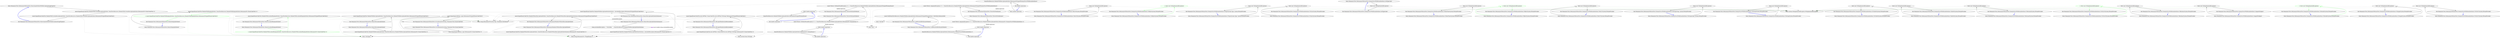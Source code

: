 digraph  {
m3_37 [cluster="Humanizer.Tests.DehumanizeToEnumTests.HonorsAnyAttributeWithDescriptionStringProperty()", file="DateHumanizeTests.cs", label="Entry Humanizer.Tests.DehumanizeToEnumTests.HonorsAnyAttributeWithDescriptionStringProperty()", span="43-43"];
m3_39 [cluster="Humanizer.Tests.DehumanizeToEnumTests.HonorsAnyAttributeWithDescriptionStringProperty()", file="DateHumanizeTests.cs", label="Assert.Equal(EnumUnderTest.MemberWithCustomDescriptionAttribute, EnumTestsResources.MemberWithCustomDescriptionAttribute.DehumanizeTo(typeof(EnumUnderTest)))", span="46-46"];
m3_38 [cluster="Humanizer.Tests.DehumanizeToEnumTests.HonorsAnyAttributeWithDescriptionStringProperty()", file="DateHumanizeTests.cs", label="Assert.Equal(EnumUnderTest.MemberWithCustomDescriptionAttribute, EnumTestsResources.MemberWithCustomDescriptionAttribute.DehumanizeTo<EnumUnderTest>())", span="45-45"];
m3_40 [cluster="Humanizer.Tests.DehumanizeToEnumTests.HonorsAnyAttributeWithDescriptionStringProperty()", file="DateHumanizeTests.cs", label="Exit Humanizer.Tests.DehumanizeToEnumTests.HonorsAnyAttributeWithDescriptionStringProperty()", span="43-43"];
m3_31 [cluster="Unk.Equal", file="DateHumanizeTests.cs", label="Entry Unk.Equal", span=""];
m3_69 [cluster="Humanizer.Tests.DehumanizeToEnumTests.DummyStructWithEnumInterfaces.GetTypeCode()", file="DateHumanizeTests.cs", label="Entry Humanizer.Tests.DehumanizeToEnumTests.DummyStructWithEnumInterfaces.GetTypeCode()", span="99-99"];
m3_70 [cluster="Humanizer.Tests.DehumanizeToEnumTests.DummyStructWithEnumInterfaces.GetTypeCode()", file="DateHumanizeTests.cs", label="throw new NotImplementedException();", span="101-101"];
m3_71 [cluster="Humanizer.Tests.DehumanizeToEnumTests.DummyStructWithEnumInterfaces.GetTypeCode()", file="DateHumanizeTests.cs", label="Exit Humanizer.Tests.DehumanizeToEnumTests.DummyStructWithEnumInterfaces.GetTypeCode()", span="99-99"];
m3_41 [cluster="Humanizer.Tests.DehumanizeToEnumTests.DehumanizeMembersWithoutDescriptionAttribute()", file="DateHumanizeTests.cs", label="Entry Humanizer.Tests.DehumanizeToEnumTests.DehumanizeMembersWithoutDescriptionAttribute()", span="50-50"];
m3_43 [cluster="Humanizer.Tests.DehumanizeToEnumTests.DehumanizeMembersWithoutDescriptionAttribute()", file="DateHumanizeTests.cs", label="Assert.Equal(EnumUnderTest.MemberWithoutDescriptionAttribute, EnumTestsResources.MemberWithoutDescriptionAttributeSentence.DehumanizeTo(typeof(EnumUnderTest)))", span="53-53"];
m3_42 [cluster="Humanizer.Tests.DehumanizeToEnumTests.DehumanizeMembersWithoutDescriptionAttribute()", file="DateHumanizeTests.cs", label="Assert.Equal(EnumUnderTest.MemberWithoutDescriptionAttribute, EnumTestsResources.MemberWithoutDescriptionAttributeSentence.DehumanizeTo<EnumUnderTest>())", span="52-52"];
m3_44 [cluster="Humanizer.Tests.DehumanizeToEnumTests.DehumanizeMembersWithoutDescriptionAttribute()", file="DateHumanizeTests.cs", label="Exit Humanizer.Tests.DehumanizeToEnumTests.DehumanizeMembersWithoutDescriptionAttribute()", span="50-50"];
m3_0 [cluster="Humanizer.Tests.DehumanizeToEnumTests.ThrowsForNonEnums()", file="DateHumanizeTests.cs", label="Entry Humanizer.Tests.DehumanizeToEnumTests.ThrowsForNonEnums()", span="8-8"];
m3_2 [cluster="Humanizer.Tests.DehumanizeToEnumTests.ThrowsForNonEnums()", file="DateHumanizeTests.cs", label="Assert.Throws<ArgumentException>(() => EnumTestsResources.MemberWithDescriptionAttribute.DehumanizeTo(typeof(DummyStructWithEnumInterfaces)))", span="11-11"];
m3_1 [cluster="Humanizer.Tests.DehumanizeToEnumTests.ThrowsForNonEnums()", file="DateHumanizeTests.cs", label="Assert.Throws<ArgumentException>(() => EnumTestsResources.MemberWithDescriptionAttribute.DehumanizeTo<DummyStructWithEnumInterfaces>())", span="10-10"];
m3_3 [cluster="Humanizer.Tests.DehumanizeToEnumTests.ThrowsForNonEnums()", file="DateHumanizeTests.cs", label="Exit Humanizer.Tests.DehumanizeToEnumTests.ThrowsForNonEnums()", span="8-8"];
m3_84 [cluster="Humanizer.Tests.DehumanizeToEnumTests.DummyStructWithEnumInterfaces.ToInt16(System.IFormatProvider)", file="DateHumanizeTests.cs", label="Entry Humanizer.Tests.DehumanizeToEnumTests.DummyStructWithEnumInterfaces.ToInt16(System.IFormatProvider)", span="124-124"];
m3_85 [cluster="Humanizer.Tests.DehumanizeToEnumTests.DummyStructWithEnumInterfaces.ToInt16(System.IFormatProvider)", file="DateHumanizeTests.cs", label="throw new NotImplementedException();", span="126-126"];
m3_86 [cluster="Humanizer.Tests.DehumanizeToEnumTests.DummyStructWithEnumInterfaces.ToInt16(System.IFormatProvider)", file="DateHumanizeTests.cs", label="Exit Humanizer.Tests.DehumanizeToEnumTests.DummyStructWithEnumInterfaces.ToInt16(System.IFormatProvider)", span="124-124"];
m3_4 [cluster="Unk.>", file="DateHumanizeTests.cs", label="Entry Unk.>", span=""];
m3_54 [cluster="Humanizer.Tests.DehumanizeToEnumTests.HonorsDisplayAttribute()", file="DateHumanizeTests.cs", label="Entry Humanizer.Tests.DehumanizeToEnumTests.HonorsDisplayAttribute()", span="74-74"];
m3_56 [cluster="Humanizer.Tests.DehumanizeToEnumTests.HonorsDisplayAttribute()", color=green, community=0, file="DateHumanizeTests.cs", label="-1: Assert.Equal(EnumUnderTest.MemberWithDisplayAttribute, EnumTestsResources.MemberWithDisplayAttribute.DehumanizeTo(typeof(EnumUnderTest)))", span="77-77"];
m3_55 [cluster="Humanizer.Tests.DehumanizeToEnumTests.HonorsDisplayAttribute()", file="DateHumanizeTests.cs", label="Assert.Equal(EnumUnderTest.MemberWithDisplayAttribute, EnumTestsResources.MemberWithDisplayAttribute.DehumanizeTo<EnumUnderTest>())", span="76-76"];
m3_57 [cluster="Humanizer.Tests.DehumanizeToEnumTests.HonorsDisplayAttribute()", file="DateHumanizeTests.cs", label="Exit Humanizer.Tests.DehumanizeToEnumTests.HonorsDisplayAttribute()", span="74-74"];
m3_53 [cluster="System.Enum.ToString()", file="DateHumanizeTests.cs", label="Entry System.Enum.ToString()", span="0-0"];
m3_23 [cluster="Humanizer.Tests.DehumanizeToEnumTests.CanReturnNullForEnumNoMatch()", file="DateHumanizeTests.cs", label="Entry Humanizer.Tests.DehumanizeToEnumTests.CanReturnNullForEnumNoMatch()", span="22-22"];
m3_24 [cluster="Humanizer.Tests.DehumanizeToEnumTests.CanReturnNullForEnumNoMatch()", file="DateHumanizeTests.cs", label="Assert.Null(EnumTestsResources.MemberWithDescriptionAttribute.DehumanizeTo(typeof(DummyEnum), OnNoMatch.ReturnsNull))", span="24-24"];
m3_25 [cluster="Humanizer.Tests.DehumanizeToEnumTests.CanReturnNullForEnumNoMatch()", file="DateHumanizeTests.cs", label="Exit Humanizer.Tests.DehumanizeToEnumTests.CanReturnNullForEnumNoMatch()", span="22-22"];
m3_78 [cluster="Humanizer.Tests.DehumanizeToEnumTests.DummyStructWithEnumInterfaces.ToSByte(System.IFormatProvider)", file="DateHumanizeTests.cs", label="Entry Humanizer.Tests.DehumanizeToEnumTests.DummyStructWithEnumInterfaces.ToSByte(System.IFormatProvider)", span="114-114"];
m3_79 [cluster="Humanizer.Tests.DehumanizeToEnumTests.DummyStructWithEnumInterfaces.ToSByte(System.IFormatProvider)", color=green, community=0, file="DateHumanizeTests.cs", label="-1: throw new NotImplementedException();", span="116-116"];
m3_80 [cluster="Humanizer.Tests.DehumanizeToEnumTests.DummyStructWithEnumInterfaces.ToSByte(System.IFormatProvider)", file="DateHumanizeTests.cs", label="Exit Humanizer.Tests.DehumanizeToEnumTests.DummyStructWithEnumInterfaces.ToSByte(System.IFormatProvider)", span="114-114"];
m3_8 [cluster="string.DehumanizeTo<TTargetEnum>()", file="DateHumanizeTests.cs", label="Entry string.DehumanizeTo<TTargetEnum>()", span="18-18"];
m3_65 [cluster="System.NotImplementedException.NotImplementedException()", file="DateHumanizeTests.cs", label="Entry System.NotImplementedException.NotImplementedException()", span="0-0"];
m3_117 [cluster="Humanizer.Tests.DehumanizeToEnumTests.DummyStructWithEnumInterfaces.ToType(System.Type, System.IFormatProvider)", file="DateHumanizeTests.cs", label="Entry Humanizer.Tests.DehumanizeToEnumTests.DummyStructWithEnumInterfaces.ToType(System.Type, System.IFormatProvider)", span="179-179"];
m3_118 [cluster="Humanizer.Tests.DehumanizeToEnumTests.DummyStructWithEnumInterfaces.ToType(System.Type, System.IFormatProvider)", file="DateHumanizeTests.cs", label="throw new NotImplementedException();", span="181-181"];
m3_119 [cluster="Humanizer.Tests.DehumanizeToEnumTests.DummyStructWithEnumInterfaces.ToType(System.Type, System.IFormatProvider)", file="DateHumanizeTests.cs", label="Exit Humanizer.Tests.DehumanizeToEnumTests.DummyStructWithEnumInterfaces.ToType(System.Type, System.IFormatProvider)", span="179-179"];
m3_75 [cluster="Humanizer.Tests.DehumanizeToEnumTests.DummyStructWithEnumInterfaces.ToChar(System.IFormatProvider)", file="DateHumanizeTests.cs", label="Entry Humanizer.Tests.DehumanizeToEnumTests.DummyStructWithEnumInterfaces.ToChar(System.IFormatProvider)", span="109-109"];
m3_76 [cluster="Humanizer.Tests.DehumanizeToEnumTests.DummyStructWithEnumInterfaces.ToChar(System.IFormatProvider)", file="DateHumanizeTests.cs", label="throw new NotImplementedException();", span="111-111"];
m3_77 [cluster="Humanizer.Tests.DehumanizeToEnumTests.DummyStructWithEnumInterfaces.ToChar(System.IFormatProvider)", file="DateHumanizeTests.cs", label="Exit Humanizer.Tests.DehumanizeToEnumTests.DummyStructWithEnumInterfaces.ToChar(System.IFormatProvider)", span="109-109"];
m3_111 [cluster="Humanizer.Tests.DehumanizeToEnumTests.DummyStructWithEnumInterfaces.ToDateTime(System.IFormatProvider)", file="DateHumanizeTests.cs", label="Entry Humanizer.Tests.DehumanizeToEnumTests.DummyStructWithEnumInterfaces.ToDateTime(System.IFormatProvider)", span="169-169"];
m3_112 [cluster="Humanizer.Tests.DehumanizeToEnumTests.DummyStructWithEnumInterfaces.ToDateTime(System.IFormatProvider)", file="DateHumanizeTests.cs", label="throw new NotImplementedException();", span="171-171"];
m3_113 [cluster="Humanizer.Tests.DehumanizeToEnumTests.DummyStructWithEnumInterfaces.ToDateTime(System.IFormatProvider)", file="DateHumanizeTests.cs", label="Exit Humanizer.Tests.DehumanizeToEnumTests.DummyStructWithEnumInterfaces.ToDateTime(System.IFormatProvider)", span="169-169"];
m3_81 [cluster="Humanizer.Tests.DehumanizeToEnumTests.DummyStructWithEnumInterfaces.ToByte(System.IFormatProvider)", file="DateHumanizeTests.cs", label="Entry Humanizer.Tests.DehumanizeToEnumTests.DummyStructWithEnumInterfaces.ToByte(System.IFormatProvider)", span="119-119"];
m3_82 [cluster="Humanizer.Tests.DehumanizeToEnumTests.DummyStructWithEnumInterfaces.ToByte(System.IFormatProvider)", color=green, community=0, file="DateHumanizeTests.cs", label="-1: throw new NotImplementedException();", span="121-121"];
m3_83 [cluster="Humanizer.Tests.DehumanizeToEnumTests.DummyStructWithEnumInterfaces.ToByte(System.IFormatProvider)", file="DateHumanizeTests.cs", label="Exit Humanizer.Tests.DehumanizeToEnumTests.DummyStructWithEnumInterfaces.ToByte(System.IFormatProvider)", span="119-119"];
m3_27 [cluster="Humanizer.Tests.DehumanizeToEnumTests.HonorsDescriptionAttribute()", file="DateHumanizeTests.cs", label="Entry Humanizer.Tests.DehumanizeToEnumTests.HonorsDescriptionAttribute()", span="28-28"];
m3_29 [cluster="Humanizer.Tests.DehumanizeToEnumTests.HonorsDescriptionAttribute()", file="DateHumanizeTests.cs", label="Assert.Equal(EnumUnderTest.MemberWithDescriptionAttribute, EnumTestsResources.MemberWithDescriptionAttribute.DehumanizeTo(typeof(EnumUnderTest)))", span="31-31"];
m3_28 [cluster="Humanizer.Tests.DehumanizeToEnumTests.HonorsDescriptionAttribute()", file="DateHumanizeTests.cs", label="Assert.Equal(EnumUnderTest.MemberWithDescriptionAttribute, EnumTestsResources.MemberWithDescriptionAttribute.DehumanizeTo<EnumUnderTest>())", span="30-30"];
m3_30 [cluster="Humanizer.Tests.DehumanizeToEnumTests.HonorsDescriptionAttribute()", file="DateHumanizeTests.cs", label="Exit Humanizer.Tests.DehumanizeToEnumTests.HonorsDescriptionAttribute()", span="28-28"];
m3_32 [cluster="Humanizer.Tests.DehumanizeToEnumTests.HonorsDescriptionAttributeSubclasses()", file="DateHumanizeTests.cs", label="Entry Humanizer.Tests.DehumanizeToEnumTests.HonorsDescriptionAttributeSubclasses()", span="35-35"];
m3_35 [cluster="Humanizer.Tests.DehumanizeToEnumTests.HonorsDescriptionAttributeSubclasses()", file="DateHumanizeTests.cs", label="Assert.Equal(EnumUnderTest.MemberWithDescriptionAttributeSubclass, calculatedDescription.DehumanizeTo(typeof(EnumUnderTest)))", span="39-39"];
m3_34 [cluster="Humanizer.Tests.DehumanizeToEnumTests.HonorsDescriptionAttributeSubclasses()", file="DateHumanizeTests.cs", label="Assert.Equal(EnumUnderTest.MemberWithDescriptionAttributeSubclass, calculatedDescription.DehumanizeTo<EnumUnderTest>())", span="38-38"];
m3_33 [cluster="Humanizer.Tests.DehumanizeToEnumTests.HonorsDescriptionAttributeSubclasses()", file="DateHumanizeTests.cs", label="string calculatedDescription = ''Overridden '' + EnumTestsResources.MemberWithDescriptionAttributeSubclass", span="37-37"];
m3_36 [cluster="Humanizer.Tests.DehumanizeToEnumTests.HonorsDescriptionAttributeSubclasses()", file="DateHumanizeTests.cs", label="Exit Humanizer.Tests.DehumanizeToEnumTests.HonorsDescriptionAttributeSubclasses()", span="35-35"];
m3_90 [cluster="Humanizer.Tests.DehumanizeToEnumTests.DummyStructWithEnumInterfaces.ToInt32(System.IFormatProvider)", file="DateHumanizeTests.cs", label="Entry Humanizer.Tests.DehumanizeToEnumTests.DummyStructWithEnumInterfaces.ToInt32(System.IFormatProvider)", span="134-134"];
m3_91 [cluster="Humanizer.Tests.DehumanizeToEnumTests.DummyStructWithEnumInterfaces.ToInt32(System.IFormatProvider)", file="DateHumanizeTests.cs", label="throw new NotImplementedException();", span="136-136"];
m3_92 [cluster="Humanizer.Tests.DehumanizeToEnumTests.DummyStructWithEnumInterfaces.ToInt32(System.IFormatProvider)", file="DateHumanizeTests.cs", label="Exit Humanizer.Tests.DehumanizeToEnumTests.DummyStructWithEnumInterfaces.ToInt32(System.IFormatProvider)", span="134-134"];
m3_66 [cluster="Humanizer.Tests.DehumanizeToEnumTests.DummyStructWithEnumInterfaces.ToString(string, System.IFormatProvider)", file="DateHumanizeTests.cs", label="Entry Humanizer.Tests.DehumanizeToEnumTests.DummyStructWithEnumInterfaces.ToString(string, System.IFormatProvider)", span="94-94"];
m3_67 [cluster="Humanizer.Tests.DehumanizeToEnumTests.DummyStructWithEnumInterfaces.ToString(string, System.IFormatProvider)", file="DateHumanizeTests.cs", label="throw new NotImplementedException();", span="96-96"];
m3_68 [cluster="Humanizer.Tests.DehumanizeToEnumTests.DummyStructWithEnumInterfaces.ToString(string, System.IFormatProvider)", file="DateHumanizeTests.cs", label="Exit Humanizer.Tests.DehumanizeToEnumTests.DummyStructWithEnumInterfaces.ToString(string, System.IFormatProvider)", span="94-94"];
m3_114 [cluster="Humanizer.Tests.DehumanizeToEnumTests.DummyStructWithEnumInterfaces.ToString(System.IFormatProvider)", file="DateHumanizeTests.cs", label="Entry Humanizer.Tests.DehumanizeToEnumTests.DummyStructWithEnumInterfaces.ToString(System.IFormatProvider)", span="174-174"];
m3_115 [cluster="Humanizer.Tests.DehumanizeToEnumTests.DummyStructWithEnumInterfaces.ToString(System.IFormatProvider)", file="DateHumanizeTests.cs", label="throw new NotImplementedException();", span="176-176"];
m3_116 [cluster="Humanizer.Tests.DehumanizeToEnumTests.DummyStructWithEnumInterfaces.ToString(System.IFormatProvider)", file="DateHumanizeTests.cs", label="Exit Humanizer.Tests.DehumanizeToEnumTests.DummyStructWithEnumInterfaces.ToString(System.IFormatProvider)", span="174-174"];
m3_12 [cluster="string.DehumanizeTo(System.Type, Humanizer.OnNoMatch)", file="DateHumanizeTests.cs", label="Entry string.DehumanizeTo(System.Type, Humanizer.OnNoMatch)", span="33-33"];
m3_26 [cluster="Unk.Null", file="DateHumanizeTests.cs", label="Entry Unk.Null", span=""];
m3_99 [cluster="Humanizer.Tests.DehumanizeToEnumTests.DummyStructWithEnumInterfaces.ToUInt64(System.IFormatProvider)", file="DateHumanizeTests.cs", label="Entry Humanizer.Tests.DehumanizeToEnumTests.DummyStructWithEnumInterfaces.ToUInt64(System.IFormatProvider)", span="149-149"];
m3_100 [cluster="Humanizer.Tests.DehumanizeToEnumTests.DummyStructWithEnumInterfaces.ToUInt64(System.IFormatProvider)", file="DateHumanizeTests.cs", label="throw new NotImplementedException();", span="151-151"];
m3_101 [cluster="Humanizer.Tests.DehumanizeToEnumTests.DummyStructWithEnumInterfaces.ToUInt64(System.IFormatProvider)", file="DateHumanizeTests.cs", label="Exit Humanizer.Tests.DehumanizeToEnumTests.DummyStructWithEnumInterfaces.ToUInt64(System.IFormatProvider)", span="149-149"];
m3_96 [cluster="Humanizer.Tests.DehumanizeToEnumTests.DummyStructWithEnumInterfaces.ToInt64(System.IFormatProvider)", file="DateHumanizeTests.cs", label="Entry Humanizer.Tests.DehumanizeToEnumTests.DummyStructWithEnumInterfaces.ToInt64(System.IFormatProvider)", span="144-144"];
m3_97 [cluster="Humanizer.Tests.DehumanizeToEnumTests.DummyStructWithEnumInterfaces.ToInt64(System.IFormatProvider)", file="DateHumanizeTests.cs", label="throw new NotImplementedException();", span="146-146"];
m3_98 [cluster="Humanizer.Tests.DehumanizeToEnumTests.DummyStructWithEnumInterfaces.ToInt64(System.IFormatProvider)", file="DateHumanizeTests.cs", label="Exit Humanizer.Tests.DehumanizeToEnumTests.DummyStructWithEnumInterfaces.ToInt64(System.IFormatProvider)", span="144-144"];
m3_13 [cluster="Humanizer.Tests.DehumanizeToEnumTests.ThrowsForEnumNoMatch()", file="DateHumanizeTests.cs", label="Entry Humanizer.Tests.DehumanizeToEnumTests.ThrowsForEnumNoMatch()", span="15-15"];
m3_15 [cluster="Humanizer.Tests.DehumanizeToEnumTests.ThrowsForEnumNoMatch()", file="DateHumanizeTests.cs", label="Assert.Throws<NoMatchFoundException>(() => EnumTestsResources.MemberWithDescriptionAttribute.DehumanizeTo(typeof(DummyEnum)))", span="18-18"];
m3_14 [cluster="Humanizer.Tests.DehumanizeToEnumTests.ThrowsForEnumNoMatch()", file="DateHumanizeTests.cs", label="Assert.Throws<NoMatchFoundException>(() => EnumTestsResources.MemberWithDescriptionAttribute.DehumanizeTo<DummyEnum>())", span="17-17"];
m3_16 [cluster="Humanizer.Tests.DehumanizeToEnumTests.ThrowsForEnumNoMatch()", file="DateHumanizeTests.cs", label="Exit Humanizer.Tests.DehumanizeToEnumTests.ThrowsForEnumNoMatch()", span="15-15"];
m3_108 [cluster="Humanizer.Tests.DehumanizeToEnumTests.DummyStructWithEnumInterfaces.ToDecimal(System.IFormatProvider)", file="DateHumanizeTests.cs", label="Entry Humanizer.Tests.DehumanizeToEnumTests.DummyStructWithEnumInterfaces.ToDecimal(System.IFormatProvider)", span="164-164"];
m3_109 [cluster="Humanizer.Tests.DehumanizeToEnumTests.DummyStructWithEnumInterfaces.ToDecimal(System.IFormatProvider)", file="DateHumanizeTests.cs", label="throw new NotImplementedException();", span="166-166"];
m3_110 [cluster="Humanizer.Tests.DehumanizeToEnumTests.DummyStructWithEnumInterfaces.ToDecimal(System.IFormatProvider)", file="DateHumanizeTests.cs", label="Exit Humanizer.Tests.DehumanizeToEnumTests.DummyStructWithEnumInterfaces.ToDecimal(System.IFormatProvider)", span="164-164"];
m3_17 [cluster="lambda expression", file="DateHumanizeTests.cs", label="Entry lambda expression", span="17-17"];
m3_10 [cluster="lambda expression", file="DateHumanizeTests.cs", label="EnumTestsResources.MemberWithDescriptionAttribute.DehumanizeTo(typeof(DummyStructWithEnumInterfaces))", span="11-11"];
m3_21 [cluster="lambda expression", file="DateHumanizeTests.cs", label="EnumTestsResources.MemberWithDescriptionAttribute.DehumanizeTo(typeof(DummyEnum))", span="18-18"];
m3_6 [cluster="lambda expression", file="DateHumanizeTests.cs", label="EnumTestsResources.MemberWithDescriptionAttribute.DehumanizeTo<DummyStructWithEnumInterfaces>()", span="10-10"];
m3_18 [cluster="lambda expression", file="DateHumanizeTests.cs", label="EnumTestsResources.MemberWithDescriptionAttribute.DehumanizeTo<DummyEnum>()", span="17-17"];
m3_9 [cluster="lambda expression", file="DateHumanizeTests.cs", label="Entry lambda expression", span="11-11"];
m3_11 [cluster="lambda expression", file="DateHumanizeTests.cs", label="Exit lambda expression", span="11-11"];
m3_20 [cluster="lambda expression", file="DateHumanizeTests.cs", label="Entry lambda expression", span="18-18"];
m3_22 [cluster="lambda expression", file="DateHumanizeTests.cs", label="Exit lambda expression", span="18-18"];
m3_5 [cluster="lambda expression", file="DateHumanizeTests.cs", label="Entry lambda expression", span="10-10"];
m3_7 [cluster="lambda expression", file="DateHumanizeTests.cs", label="Exit lambda expression", span="10-10"];
m3_19 [cluster="lambda expression", file="DateHumanizeTests.cs", label="Exit lambda expression", span="17-17"];
m3_49 [cluster="Humanizer.Tests.DehumanizeToEnumTests.AllCapitalMembersAreReturnedAsIs()", file="DateHumanizeTests.cs", label="Entry Humanizer.Tests.DehumanizeToEnumTests.AllCapitalMembersAreReturnedAsIs()", span="67-67"];
m3_51 [cluster="Humanizer.Tests.DehumanizeToEnumTests.AllCapitalMembersAreReturnedAsIs()", file="DateHumanizeTests.cs", label="Assert.Equal(EnumUnderTest.ALLCAPITALS, EnumUnderTest.ALLCAPITALS.ToString().DehumanizeTo(typeof(EnumUnderTest)))", span="70-70"];
m3_50 [cluster="Humanizer.Tests.DehumanizeToEnumTests.AllCapitalMembersAreReturnedAsIs()", file="DateHumanizeTests.cs", label="Assert.Equal(EnumUnderTest.ALLCAPITALS, EnumUnderTest.ALLCAPITALS.ToString().DehumanizeTo<EnumUnderTest>())", span="69-69"];
m3_52 [cluster="Humanizer.Tests.DehumanizeToEnumTests.AllCapitalMembersAreReturnedAsIs()", file="DateHumanizeTests.cs", label="Exit Humanizer.Tests.DehumanizeToEnumTests.AllCapitalMembersAreReturnedAsIs()", span="67-67"];
m3_87 [cluster="Humanizer.Tests.DehumanizeToEnumTests.DummyStructWithEnumInterfaces.ToUInt16(System.IFormatProvider)", file="DateHumanizeTests.cs", label="Entry Humanizer.Tests.DehumanizeToEnumTests.DummyStructWithEnumInterfaces.ToUInt16(System.IFormatProvider)", span="129-129"];
m3_88 [cluster="Humanizer.Tests.DehumanizeToEnumTests.DummyStructWithEnumInterfaces.ToUInt16(System.IFormatProvider)", color=green, community=0, file="DateHumanizeTests.cs", label="-1: throw new NotImplementedException();", span="131-131"];
m3_89 [cluster="Humanizer.Tests.DehumanizeToEnumTests.DummyStructWithEnumInterfaces.ToUInt16(System.IFormatProvider)", file="DateHumanizeTests.cs", label="Exit Humanizer.Tests.DehumanizeToEnumTests.DummyStructWithEnumInterfaces.ToUInt16(System.IFormatProvider)", span="129-129"];
m3_72 [cluster="Humanizer.Tests.DehumanizeToEnumTests.DummyStructWithEnumInterfaces.ToBoolean(System.IFormatProvider)", file="DateHumanizeTests.cs", label="Entry Humanizer.Tests.DehumanizeToEnumTests.DummyStructWithEnumInterfaces.ToBoolean(System.IFormatProvider)", span="104-104"];
m3_73 [cluster="Humanizer.Tests.DehumanizeToEnumTests.DummyStructWithEnumInterfaces.ToBoolean(System.IFormatProvider)", file="DateHumanizeTests.cs", label="throw new NotImplementedException();", span="106-106"];
m3_74 [cluster="Humanizer.Tests.DehumanizeToEnumTests.DummyStructWithEnumInterfaces.ToBoolean(System.IFormatProvider)", file="DateHumanizeTests.cs", label="Exit Humanizer.Tests.DehumanizeToEnumTests.DummyStructWithEnumInterfaces.ToBoolean(System.IFormatProvider)", span="104-104"];
m3_58 [cluster="Humanizer.Tests.DehumanizeToEnumTests.HonorsLocalizedDisplayAttribute()", file="DateHumanizeTests.cs", label="Entry Humanizer.Tests.DehumanizeToEnumTests.HonorsLocalizedDisplayAttribute()", span="81-81"];
m3_59 [cluster="Humanizer.Tests.DehumanizeToEnumTests.HonorsLocalizedDisplayAttribute()", color=green, community=0, file="DateHumanizeTests.cs", label="-1: Assert.Equal(EnumUnderTest.MemberWithLocalizedDisplayAttribute, EnumTestsResources.MemberWithLocalizedDisplayAttribute.DehumanizeTo<EnumUnderTest>())", span="83-83"];
m3_60 [cluster="Humanizer.Tests.DehumanizeToEnumTests.HonorsLocalizedDisplayAttribute()", file="DateHumanizeTests.cs", label="Assert.Equal(EnumUnderTest.MemberWithLocalizedDisplayAttribute, EnumTestsResources.MemberWithLocalizedDisplayAttribute.DehumanizeTo(typeof(EnumUnderTest)))", span="84-84"];
m3_61 [cluster="Humanizer.Tests.DehumanizeToEnumTests.HonorsLocalizedDisplayAttribute()", file="DateHumanizeTests.cs", label="Exit Humanizer.Tests.DehumanizeToEnumTests.HonorsLocalizedDisplayAttribute()", span="81-81"];
m3_62 [cluster="Humanizer.Tests.DehumanizeToEnumTests.DummyStructWithEnumInterfaces.CompareTo(object)", file="DateHumanizeTests.cs", label="Entry Humanizer.Tests.DehumanizeToEnumTests.DummyStructWithEnumInterfaces.CompareTo(object)", span="89-89"];
m3_63 [cluster="Humanizer.Tests.DehumanizeToEnumTests.DummyStructWithEnumInterfaces.CompareTo(object)", file="DateHumanizeTests.cs", label="throw new NotImplementedException();", span="91-91"];
m3_64 [cluster="Humanizer.Tests.DehumanizeToEnumTests.DummyStructWithEnumInterfaces.CompareTo(object)", file="DateHumanizeTests.cs", label="Exit Humanizer.Tests.DehumanizeToEnumTests.DummyStructWithEnumInterfaces.CompareTo(object)", span="89-89"];
m3_105 [cluster="Humanizer.Tests.DehumanizeToEnumTests.DummyStructWithEnumInterfaces.ToDouble(System.IFormatProvider)", file="DateHumanizeTests.cs", label="Entry Humanizer.Tests.DehumanizeToEnumTests.DummyStructWithEnumInterfaces.ToDouble(System.IFormatProvider)", span="159-159"];
m3_106 [cluster="Humanizer.Tests.DehumanizeToEnumTests.DummyStructWithEnumInterfaces.ToDouble(System.IFormatProvider)", color=green, community=0, file="DateHumanizeTests.cs", label="-1: throw new NotImplementedException();", span="161-161"];
m3_107 [cluster="Humanizer.Tests.DehumanizeToEnumTests.DummyStructWithEnumInterfaces.ToDouble(System.IFormatProvider)", file="DateHumanizeTests.cs", label="Exit Humanizer.Tests.DehumanizeToEnumTests.DummyStructWithEnumInterfaces.ToDouble(System.IFormatProvider)", span="159-159"];
m3_45 [cluster="Humanizer.Tests.DehumanizeToEnumTests.IsCaseInsensitive(string, Humanizer.Tests.EnumUnderTest)", file="DateHumanizeTests.cs", label="Entry Humanizer.Tests.DehumanizeToEnumTests.IsCaseInsensitive(string, Humanizer.Tests.EnumUnderTest)", span="60-60"];
m3_47 [cluster="Humanizer.Tests.DehumanizeToEnumTests.IsCaseInsensitive(string, Humanizer.Tests.EnumUnderTest)", file="DateHumanizeTests.cs", label="Assert.Equal(expectedEnum, input.DehumanizeTo(typeof(EnumUnderTest)))", span="63-63"];
m3_46 [cluster="Humanizer.Tests.DehumanizeToEnumTests.IsCaseInsensitive(string, Humanizer.Tests.EnumUnderTest)", file="DateHumanizeTests.cs", label="Assert.Equal(expectedEnum, input.DehumanizeTo<EnumUnderTest>())", span="62-62"];
m3_48 [cluster="Humanizer.Tests.DehumanizeToEnumTests.IsCaseInsensitive(string, Humanizer.Tests.EnumUnderTest)", file="DateHumanizeTests.cs", label="Exit Humanizer.Tests.DehumanizeToEnumTests.IsCaseInsensitive(string, Humanizer.Tests.EnumUnderTest)", span="60-60"];
m3_102 [cluster="Humanizer.Tests.DehumanizeToEnumTests.DummyStructWithEnumInterfaces.ToSingle(System.IFormatProvider)", file="DateHumanizeTests.cs", label="Entry Humanizer.Tests.DehumanizeToEnumTests.DummyStructWithEnumInterfaces.ToSingle(System.IFormatProvider)", span="154-154"];
m3_103 [cluster="Humanizer.Tests.DehumanizeToEnumTests.DummyStructWithEnumInterfaces.ToSingle(System.IFormatProvider)", file="DateHumanizeTests.cs", label="throw new NotImplementedException();", span="156-156"];
m3_104 [cluster="Humanizer.Tests.DehumanizeToEnumTests.DummyStructWithEnumInterfaces.ToSingle(System.IFormatProvider)", file="DateHumanizeTests.cs", label="Exit Humanizer.Tests.DehumanizeToEnumTests.DummyStructWithEnumInterfaces.ToSingle(System.IFormatProvider)", span="154-154"];
m3_93 [cluster="Humanizer.Tests.DehumanizeToEnumTests.DummyStructWithEnumInterfaces.ToUInt32(System.IFormatProvider)", file="DateHumanizeTests.cs", label="Entry Humanizer.Tests.DehumanizeToEnumTests.DummyStructWithEnumInterfaces.ToUInt32(System.IFormatProvider)", span="139-139"];
m3_94 [cluster="Humanizer.Tests.DehumanizeToEnumTests.DummyStructWithEnumInterfaces.ToUInt32(System.IFormatProvider)", file="DateHumanizeTests.cs", label="throw new NotImplementedException();", span="141-141"];
m3_95 [cluster="Humanizer.Tests.DehumanizeToEnumTests.DummyStructWithEnumInterfaces.ToUInt32(System.IFormatProvider)", file="DateHumanizeTests.cs", label="Exit Humanizer.Tests.DehumanizeToEnumTests.DummyStructWithEnumInterfaces.ToUInt32(System.IFormatProvider)", span="139-139"];
m3_37 -> m3_38  [key=0, style=solid];
m3_39 -> m3_12  [key=2, style=dotted];
m3_39 -> m3_31  [key=2, style=dotted];
m3_39 -> m3_40  [key=0, style=solid];
m3_38 -> m3_31  [key=2, style=dotted];
m3_38 -> m3_8  [key=2, style=dotted];
m3_38 -> m3_39  [key=0, style=solid];
m3_40 -> m3_37  [color=blue, key=0, style=bold];
m3_69 -> m3_70  [key=0, style=solid];
m3_70 -> m3_65  [key=2, style=dotted];
m3_70 -> m3_71  [key=0, style=solid];
m3_71 -> m3_69  [color=blue, key=0, style=bold];
m3_41 -> m3_42  [key=0, style=solid];
m3_43 -> m3_12  [key=2, style=dotted];
m3_43 -> m3_31  [key=2, style=dotted];
m3_43 -> m3_44  [key=0, style=solid];
m3_42 -> m3_31  [key=2, style=dotted];
m3_42 -> m3_8  [key=2, style=dotted];
m3_42 -> m3_43  [key=0, style=solid];
m3_44 -> m3_41  [color=blue, key=0, style=bold];
m3_0 -> m3_1  [key=0, style=solid];
m3_2 -> m3_9  [color=darkseagreen4, key=1, label="lambda expression", style=dashed];
m3_2 -> m3_3  [key=0, style=solid];
m3_2 -> m3_4  [key=2, style=dotted];
m3_1 -> m3_5  [color=darkseagreen4, key=1, label="lambda expression", style=dashed];
m3_1 -> m3_2  [key=0, style=solid];
m3_1 -> m3_4  [key=2, style=dotted];
m3_3 -> m3_0  [color=blue, key=0, style=bold];
m3_84 -> m3_85  [key=0, style=solid];
m3_85 -> m3_65  [key=2, style=dotted];
m3_85 -> m3_86  [key=0, style=solid];
m3_86 -> m3_84  [color=blue, key=0, style=bold];
m3_54 -> m3_55  [key=0, style=solid];
m3_56 -> m3_57  [color=green, key=0, style=solid];
m3_56 -> m3_12  [color=green, key=2, style=dotted];
m3_56 -> m3_31  [color=green, key=2, style=dotted];
m3_55 -> m3_56  [color=green, key=0, style=solid];
m3_55 -> m3_8  [key=2, style=dotted];
m3_55 -> m3_31  [key=2, style=dotted];
m3_57 -> m3_54  [color=blue, key=0, style=bold];
m3_23 -> m3_24  [key=0, style=solid];
m3_24 -> m3_12  [key=2, style=dotted];
m3_24 -> m3_25  [key=0, style=solid];
m3_24 -> m3_26  [key=2, style=dotted];
m3_25 -> m3_23  [color=blue, key=0, style=bold];
m3_78 -> m3_79  [color=green, key=0, style=solid];
m3_79 -> m3_80  [color=green, key=0, style=solid];
m3_79 -> m3_65  [color=green, key=2, style=dotted];
m3_80 -> m3_78  [color=blue, key=0, style=bold];
m3_117 -> m3_118  [key=0, style=solid];
m3_118 -> m3_65  [key=2, style=dotted];
m3_118 -> m3_119  [key=0, style=solid];
m3_119 -> m3_117  [color=blue, key=0, style=bold];
m3_75 -> m3_76  [key=0, style=solid];
m3_76 -> m3_65  [key=2, style=dotted];
m3_76 -> m3_77  [key=0, style=solid];
m3_77 -> m3_75  [color=blue, key=0, style=bold];
m3_111 -> m3_112  [key=0, style=solid];
m3_112 -> m3_65  [key=2, style=dotted];
m3_112 -> m3_113  [key=0, style=solid];
m3_113 -> m3_111  [color=blue, key=0, style=bold];
m3_81 -> m3_82  [color=green, key=0, style=solid];
m3_82 -> m3_83  [color=green, key=0, style=solid];
m3_82 -> m3_65  [color=green, key=2, style=dotted];
m3_83 -> m3_81  [color=blue, key=0, style=bold];
m3_27 -> m3_28  [key=0, style=solid];
m3_29 -> m3_12  [key=2, style=dotted];
m3_29 -> m3_31  [key=2, style=dotted];
m3_29 -> m3_30  [key=0, style=solid];
m3_28 -> m3_31  [key=2, style=dotted];
m3_28 -> m3_8  [key=2, style=dotted];
m3_28 -> m3_29  [key=0, style=solid];
m3_30 -> m3_27  [color=blue, key=0, style=bold];
m3_32 -> m3_33  [key=0, style=solid];
m3_35 -> m3_12  [key=2, style=dotted];
m3_35 -> m3_31  [key=2, style=dotted];
m3_35 -> m3_36  [key=0, style=solid];
m3_34 -> m3_31  [key=2, style=dotted];
m3_34 -> m3_8  [key=2, style=dotted];
m3_34 -> m3_35  [key=0, style=solid];
m3_33 -> m3_35  [color=darkseagreen4, key=1, label=calculatedDescription, style=dashed];
m3_33 -> m3_34  [key=0, style=solid];
m3_33 -> m3_33  [color=darkorchid, key=3, label="Local variable string calculatedDescription", style=bold];
m3_36 -> m3_32  [color=blue, key=0, style=bold];
m3_90 -> m3_91  [key=0, style=solid];
m3_91 -> m3_65  [key=2, style=dotted];
m3_91 -> m3_92  [key=0, style=solid];
m3_92 -> m3_90  [color=blue, key=0, style=bold];
m3_66 -> m3_67  [key=0, style=solid];
m3_67 -> m3_65  [key=2, style=dotted];
m3_67 -> m3_68  [key=0, style=solid];
m3_68 -> m3_66  [color=blue, key=0, style=bold];
m3_114 -> m3_115  [key=0, style=solid];
m3_115 -> m3_65  [key=2, style=dotted];
m3_115 -> m3_116  [key=0, style=solid];
m3_116 -> m3_114  [color=blue, key=0, style=bold];
m3_99 -> m3_100  [key=0, style=solid];
m3_100 -> m3_65  [key=2, style=dotted];
m3_100 -> m3_101  [key=0, style=solid];
m3_101 -> m3_99  [color=blue, key=0, style=bold];
m3_96 -> m3_97  [key=0, style=solid];
m3_97 -> m3_65  [key=2, style=dotted];
m3_97 -> m3_98  [key=0, style=solid];
m3_98 -> m3_96  [color=blue, key=0, style=bold];
m3_13 -> m3_14  [key=0, style=solid];
m3_15 -> m3_20  [color=darkseagreen4, key=1, label="lambda expression", style=dashed];
m3_15 -> m3_16  [key=0, style=solid];
m3_15 -> m3_4  [key=2, style=dotted];
m3_14 -> m3_17  [color=darkseagreen4, key=1, label="lambda expression", style=dashed];
m3_14 -> m3_15  [key=0, style=solid];
m3_14 -> m3_4  [key=2, style=dotted];
m3_16 -> m3_13  [color=blue, key=0, style=bold];
m3_108 -> m3_109  [key=0, style=solid];
m3_109 -> m3_65  [key=2, style=dotted];
m3_109 -> m3_110  [key=0, style=solid];
m3_110 -> m3_108  [color=blue, key=0, style=bold];
m3_17 -> m3_18  [key=0, style=solid];
m3_10 -> m3_12  [key=2, style=dotted];
m3_10 -> m3_11  [key=0, style=solid];
m3_21 -> m3_12  [key=2, style=dotted];
m3_21 -> m3_22  [key=0, style=solid];
m3_6 -> m3_8  [key=2, style=dotted];
m3_6 -> m3_7  [key=0, style=solid];
m3_18 -> m3_8  [key=2, style=dotted];
m3_18 -> m3_19  [key=0, style=solid];
m3_9 -> m3_10  [key=0, style=solid];
m3_11 -> m3_9  [color=blue, key=0, style=bold];
m3_20 -> m3_21  [key=0, style=solid];
m3_22 -> m3_20  [color=blue, key=0, style=bold];
m3_5 -> m3_6  [key=0, style=solid];
m3_7 -> m3_5  [color=blue, key=0, style=bold];
m3_19 -> m3_17  [color=blue, key=0, style=bold];
m3_49 -> m3_50  [key=0, style=solid];
m3_51 -> m3_12  [key=2, style=dotted];
m3_51 -> m3_31  [key=2, style=dotted];
m3_51 -> m3_52  [key=0, style=solid];
m3_51 -> m3_53  [key=2, style=dotted];
m3_50 -> m3_31  [key=2, style=dotted];
m3_50 -> m3_8  [key=2, style=dotted];
m3_50 -> m3_51  [key=0, style=solid];
m3_50 -> m3_53  [key=2, style=dotted];
m3_52 -> m3_49  [color=blue, key=0, style=bold];
m3_87 -> m3_88  [color=green, key=0, style=solid];
m3_88 -> m3_89  [color=green, key=0, style=solid];
m3_88 -> m3_65  [color=green, key=2, style=dotted];
m3_89 -> m3_87  [color=blue, key=0, style=bold];
m3_72 -> m3_73  [key=0, style=solid];
m3_73 -> m3_65  [key=2, style=dotted];
m3_73 -> m3_74  [key=0, style=solid];
m3_74 -> m3_72  [color=blue, key=0, style=bold];
m3_58 -> m3_59  [color=green, key=0, style=solid];
m3_59 -> m3_60  [color=green, key=0, style=solid];
m3_59 -> m3_8  [color=green, key=2, style=dotted];
m3_59 -> m3_31  [color=green, key=2, style=dotted];
m3_60 -> m3_12  [key=2, style=dotted];
m3_60 -> m3_31  [key=2, style=dotted];
m3_60 -> m3_61  [key=0, style=solid];
m3_61 -> m3_58  [color=blue, key=0, style=bold];
m3_62 -> m3_63  [key=0, style=solid];
m3_63 -> m3_65  [key=2, style=dotted];
m3_63 -> m3_64  [key=0, style=solid];
m3_64 -> m3_62  [color=blue, key=0, style=bold];
m3_105 -> m3_106  [color=green, key=0, style=solid];
m3_106 -> m3_107  [color=green, key=0, style=solid];
m3_106 -> m3_65  [color=green, key=2, style=dotted];
m3_107 -> m3_105  [color=blue, key=0, style=bold];
m3_45 -> m3_47  [color=darkseagreen4, key=1, label=string, style=dashed];
m3_45 -> m3_46  [key=0, style=solid];
m3_47 -> m3_12  [key=2, style=dotted];
m3_47 -> m3_31  [key=2, style=dotted];
m3_47 -> m3_48  [key=0, style=solid];
m3_46 -> m3_31  [key=2, style=dotted];
m3_46 -> m3_8  [key=2, style=dotted];
m3_46 -> m3_47  [key=0, style=solid];
m3_48 -> m3_45  [color=blue, key=0, style=bold];
m3_102 -> m3_103  [key=0, style=solid];
m3_103 -> m3_65  [key=2, style=dotted];
m3_103 -> m3_104  [key=0, style=solid];
m3_104 -> m3_102  [color=blue, key=0, style=bold];
m3_93 -> m3_94  [key=0, style=solid];
m3_94 -> m3_65  [key=2, style=dotted];
m3_94 -> m3_95  [key=0, style=solid];
m3_95 -> m3_93  [color=blue, key=0, style=bold];
}

